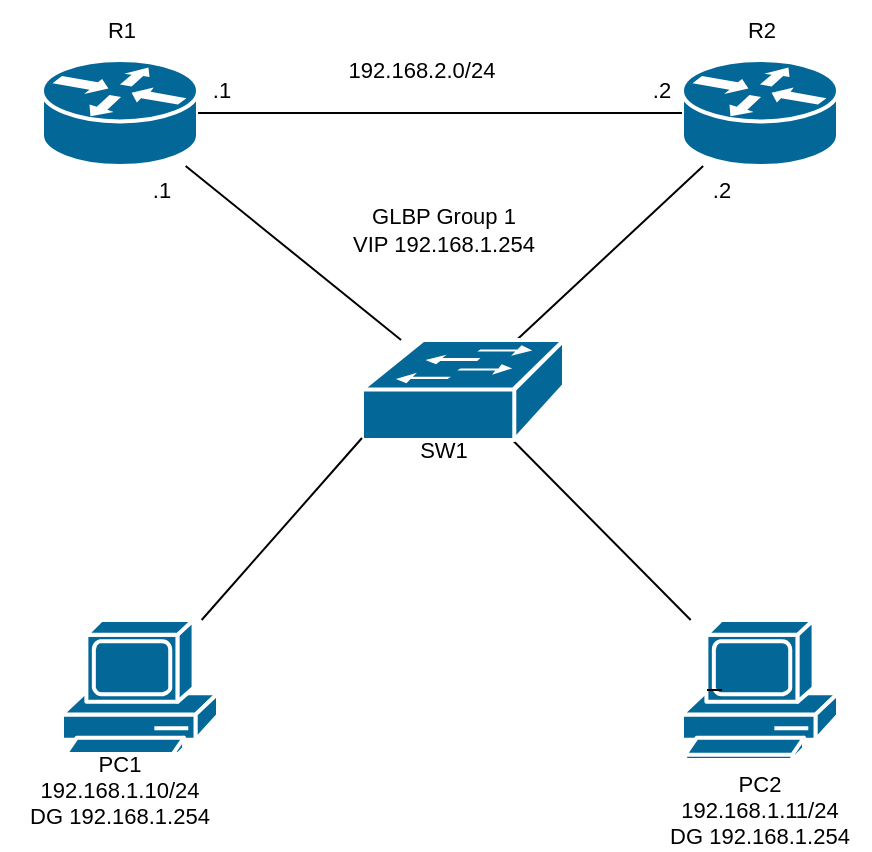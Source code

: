 <mxfile version="27.0.9">
  <diagram name="Page-1" id="PrbkuuTU3qAWmknX3Nc8">
    <mxGraphModel dx="1028" dy="596" grid="1" gridSize="10" guides="1" tooltips="1" connect="1" arrows="1" fold="1" page="1" pageScale="1" pageWidth="850" pageHeight="1100" math="0" shadow="0">
      <root>
        <mxCell id="0" />
        <mxCell id="1" parent="0" />
        <mxCell id="xn6Xxrh8XI3LQ95My4pN-22" style="edgeStyle=none;shape=connector;rounded=0;orthogonalLoop=1;jettySize=auto;html=1;strokeColor=default;align=center;verticalAlign=middle;fontFamily=Helvetica;fontSize=11;fontColor=default;labelBackgroundColor=default;startFill=0;endArrow=none;" edge="1" parent="1" source="xn6Xxrh8XI3LQ95My4pN-1" target="xn6Xxrh8XI3LQ95My4pN-13">
          <mxGeometry relative="1" as="geometry" />
        </mxCell>
        <mxCell id="xn6Xxrh8XI3LQ95My4pN-1" value="" style="shape=mxgraph.cisco.routers.router;sketch=0;html=1;pointerEvents=1;dashed=0;fillColor=#036897;strokeColor=#ffffff;strokeWidth=2;verticalLabelPosition=bottom;verticalAlign=top;align=center;outlineConnect=0;" vertex="1" parent="1">
          <mxGeometry x="120" y="100" width="78" height="53" as="geometry" />
        </mxCell>
        <mxCell id="xn6Xxrh8XI3LQ95My4pN-21" style="edgeStyle=none;shape=connector;rounded=0;orthogonalLoop=1;jettySize=auto;html=1;strokeColor=default;align=center;verticalAlign=middle;fontFamily=Helvetica;fontSize=11;fontColor=default;labelBackgroundColor=default;startFill=0;endArrow=none;" edge="1" parent="1" source="xn6Xxrh8XI3LQ95My4pN-2" target="xn6Xxrh8XI3LQ95My4pN-13">
          <mxGeometry relative="1" as="geometry" />
        </mxCell>
        <mxCell id="xn6Xxrh8XI3LQ95My4pN-2" value="" style="shape=mxgraph.cisco.routers.router;sketch=0;html=1;pointerEvents=1;dashed=0;fillColor=#036897;strokeColor=#ffffff;strokeWidth=2;verticalLabelPosition=bottom;verticalAlign=top;align=center;outlineConnect=0;" vertex="1" parent="1">
          <mxGeometry x="440" y="100" width="78" height="53" as="geometry" />
        </mxCell>
        <mxCell id="xn6Xxrh8XI3LQ95My4pN-3" value="" style="shape=mxgraph.cisco.computers_and_peripherals.pc;sketch=0;html=1;pointerEvents=1;dashed=0;fillColor=#036897;strokeColor=#ffffff;strokeWidth=2;verticalLabelPosition=bottom;verticalAlign=top;align=center;outlineConnect=0;" vertex="1" parent="1">
          <mxGeometry x="130" y="380" width="78" height="70" as="geometry" />
        </mxCell>
        <mxCell id="xn6Xxrh8XI3LQ95My4pN-4" value="" style="shape=mxgraph.cisco.computers_and_peripherals.pc;sketch=0;html=1;pointerEvents=1;dashed=0;fillColor=#036897;strokeColor=#ffffff;strokeWidth=2;verticalLabelPosition=bottom;verticalAlign=top;align=center;outlineConnect=0;" vertex="1" parent="1">
          <mxGeometry x="390" y="270" height="70" as="geometry" />
        </mxCell>
        <mxCell id="xn6Xxrh8XI3LQ95My4pN-17" style="edgeStyle=none;shape=connector;rounded=0;orthogonalLoop=1;jettySize=auto;html=1;strokeColor=default;align=center;verticalAlign=middle;fontFamily=Helvetica;fontSize=11;fontColor=default;labelBackgroundColor=default;startFill=0;endArrow=none;" edge="1" parent="1" source="xn6Xxrh8XI3LQ95My4pN-5" target="xn6Xxrh8XI3LQ95My4pN-13">
          <mxGeometry relative="1" as="geometry" />
        </mxCell>
        <mxCell id="xn6Xxrh8XI3LQ95My4pN-5" value="" style="shape=mxgraph.cisco.computers_and_peripherals.pc;sketch=0;html=1;pointerEvents=1;dashed=0;fillColor=#036897;strokeColor=#ffffff;strokeWidth=2;verticalLabelPosition=bottom;verticalAlign=top;align=center;outlineConnect=0;" vertex="1" parent="1">
          <mxGeometry x="440" y="380" width="78" height="70" as="geometry" />
        </mxCell>
        <mxCell id="xn6Xxrh8XI3LQ95My4pN-10" value="" style="rounded=0;orthogonalLoop=1;jettySize=auto;html=1;endArrow=none;startFill=0;entryX=0;entryY=0.5;entryDx=0;entryDy=0;entryPerimeter=0;" edge="1" parent="1" source="xn6Xxrh8XI3LQ95My4pN-1" target="xn6Xxrh8XI3LQ95My4pN-2">
          <mxGeometry relative="1" as="geometry">
            <mxPoint x="198" y="127" as="sourcePoint" />
            <mxPoint x="415" y="126.5" as="targetPoint" />
          </mxGeometry>
        </mxCell>
        <mxCell id="xn6Xxrh8XI3LQ95My4pN-13" value="" style="shape=mxgraph.cisco.switches.workgroup_switch;sketch=0;html=1;pointerEvents=1;dashed=0;fillColor=#036897;strokeColor=#ffffff;strokeWidth=2;verticalLabelPosition=bottom;verticalAlign=top;align=center;outlineConnect=0;" vertex="1" parent="1">
          <mxGeometry x="280" y="240" width="101" height="50" as="geometry" />
        </mxCell>
        <mxCell id="xn6Xxrh8XI3LQ95My4pN-16" style="edgeStyle=none;shape=connector;rounded=0;orthogonalLoop=1;jettySize=auto;html=1;entryX=0;entryY=0.98;entryDx=0;entryDy=0;entryPerimeter=0;strokeColor=default;align=center;verticalAlign=middle;fontFamily=Helvetica;fontSize=11;fontColor=default;labelBackgroundColor=default;startFill=0;endArrow=none;" edge="1" parent="1" source="xn6Xxrh8XI3LQ95My4pN-3" target="xn6Xxrh8XI3LQ95My4pN-13">
          <mxGeometry relative="1" as="geometry" />
        </mxCell>
        <mxCell id="xn6Xxrh8XI3LQ95My4pN-23" value="192.168.2.0/24" style="text;strokeColor=none;align=center;fillColor=none;html=1;verticalAlign=middle;whiteSpace=wrap;rounded=0;fontFamily=Helvetica;fontSize=11;fontColor=default;labelBackgroundColor=default;" vertex="1" parent="1">
          <mxGeometry x="280" y="90" width="60" height="30" as="geometry" />
        </mxCell>
        <mxCell id="xn6Xxrh8XI3LQ95My4pN-25" value="PC1&lt;div&gt;192.168.1.10/24&lt;/div&gt;&lt;div&gt;DG 192.168.1.254&lt;/div&gt;" style="text;strokeColor=none;align=center;fillColor=none;html=1;verticalAlign=middle;whiteSpace=wrap;rounded=0;fontFamily=Helvetica;fontSize=11;fontColor=default;labelBackgroundColor=default;" vertex="1" parent="1">
          <mxGeometry x="99" y="450" width="120" height="30" as="geometry" />
        </mxCell>
        <mxCell id="xn6Xxrh8XI3LQ95My4pN-26" value="PC2&lt;div&gt;192.168.1.11/24&lt;/div&gt;&lt;div&gt;DG 192.168.1.254&lt;/div&gt;" style="text;strokeColor=none;align=center;fillColor=none;html=1;verticalAlign=middle;whiteSpace=wrap;rounded=0;fontFamily=Helvetica;fontSize=11;fontColor=default;labelBackgroundColor=default;" vertex="1" parent="1">
          <mxGeometry x="424" y="460" width="110" height="30" as="geometry" />
        </mxCell>
        <mxCell id="xn6Xxrh8XI3LQ95My4pN-27" value="GLBP Group 1&lt;div&gt;VIP 192.168.1.254&lt;/div&gt;" style="text;strokeColor=none;align=center;fillColor=none;html=1;verticalAlign=middle;whiteSpace=wrap;rounded=0;fontFamily=Helvetica;fontSize=11;fontColor=default;labelBackgroundColor=default;" vertex="1" parent="1">
          <mxGeometry x="250.5" y="170" width="140" height="30" as="geometry" />
        </mxCell>
        <mxCell id="xn6Xxrh8XI3LQ95My4pN-28" style="edgeStyle=none;shape=connector;rounded=0;orthogonalLoop=1;jettySize=auto;html=1;exitX=0.16;exitY=0.5;exitDx=0;exitDy=0;exitPerimeter=0;entryX=0.256;entryY=0.5;entryDx=0;entryDy=0;entryPerimeter=0;strokeColor=default;align=center;verticalAlign=middle;fontFamily=Helvetica;fontSize=11;fontColor=default;labelBackgroundColor=default;startFill=0;endArrow=none;" edge="1" parent="1" source="xn6Xxrh8XI3LQ95My4pN-5" target="xn6Xxrh8XI3LQ95My4pN-5">
          <mxGeometry relative="1" as="geometry" />
        </mxCell>
        <mxCell id="xn6Xxrh8XI3LQ95My4pN-29" value=".1" style="text;strokeColor=none;align=center;fillColor=none;html=1;verticalAlign=middle;whiteSpace=wrap;rounded=0;fontFamily=Helvetica;fontSize=11;fontColor=default;labelBackgroundColor=default;" vertex="1" parent="1">
          <mxGeometry x="160" y="160" width="40" height="10" as="geometry" />
        </mxCell>
        <mxCell id="xn6Xxrh8XI3LQ95My4pN-30" value=".2" style="text;strokeColor=none;align=center;fillColor=none;html=1;verticalAlign=middle;whiteSpace=wrap;rounded=0;fontFamily=Helvetica;fontSize=11;fontColor=default;labelBackgroundColor=default;" vertex="1" parent="1">
          <mxGeometry x="450" y="150" width="20" height="30" as="geometry" />
        </mxCell>
        <mxCell id="xn6Xxrh8XI3LQ95My4pN-32" value=".1" style="text;strokeColor=none;align=center;fillColor=none;html=1;verticalAlign=middle;whiteSpace=wrap;rounded=0;fontFamily=Helvetica;fontSize=11;fontColor=default;labelBackgroundColor=default;" vertex="1" parent="1">
          <mxGeometry x="180" y="100" width="60" height="30" as="geometry" />
        </mxCell>
        <mxCell id="xn6Xxrh8XI3LQ95My4pN-33" value=".2" style="text;strokeColor=none;align=center;fillColor=none;html=1;verticalAlign=middle;whiteSpace=wrap;rounded=0;fontFamily=Helvetica;fontSize=11;fontColor=default;labelBackgroundColor=default;" vertex="1" parent="1">
          <mxGeometry x="400" y="100" width="60" height="30" as="geometry" />
        </mxCell>
        <mxCell id="xn6Xxrh8XI3LQ95My4pN-34" value="SW1" style="text;strokeColor=none;align=center;fillColor=none;html=1;verticalAlign=middle;whiteSpace=wrap;rounded=0;fontFamily=Helvetica;fontSize=11;fontColor=default;labelBackgroundColor=default;" vertex="1" parent="1">
          <mxGeometry x="290.5" y="280" width="60" height="30" as="geometry" />
        </mxCell>
        <mxCell id="xn6Xxrh8XI3LQ95My4pN-35" value="R1" style="text;strokeColor=none;align=center;fillColor=none;html=1;verticalAlign=middle;whiteSpace=wrap;rounded=0;fontFamily=Helvetica;fontSize=11;fontColor=default;labelBackgroundColor=default;" vertex="1" parent="1">
          <mxGeometry x="130" y="70" width="60" height="30" as="geometry" />
        </mxCell>
        <mxCell id="xn6Xxrh8XI3LQ95My4pN-36" value="R2" style="text;strokeColor=none;align=center;fillColor=none;html=1;verticalAlign=middle;whiteSpace=wrap;rounded=0;fontFamily=Helvetica;fontSize=11;fontColor=default;labelBackgroundColor=default;" vertex="1" parent="1">
          <mxGeometry x="450" y="70" width="60" height="30" as="geometry" />
        </mxCell>
      </root>
    </mxGraphModel>
  </diagram>
</mxfile>
